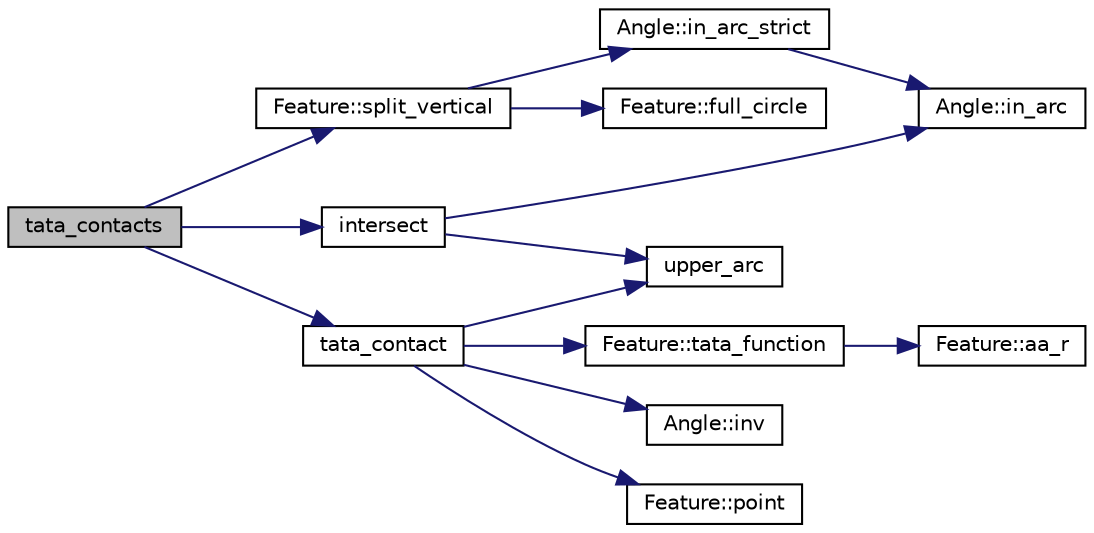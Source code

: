 digraph "tata_contacts"
{
 // LATEX_PDF_SIZE
  edge [fontname="Helvetica",fontsize="10",labelfontname="Helvetica",labelfontsize="10"];
  node [fontname="Helvetica",fontsize="10",shape=record];
  rankdir="LR";
  Node1 [label="tata_contacts",height=0.2,width=0.4,color="black", fillcolor="grey75", style="filled", fontcolor="black",tooltip=" "];
  Node1 -> Node2 [color="midnightblue",fontsize="10",style="solid",fontname="Helvetica"];
  Node2 [label="intersect",height=0.2,width=0.4,color="black", fillcolor="white", style="filled",URL="$d6/d39/cs_8_c.html#afbc4c4b40c807480c0b8bb955f2bb45d",tooltip=" "];
  Node2 -> Node3 [color="midnightblue",fontsize="10",style="solid",fontname="Helvetica"];
  Node3 [label="Angle::in_arc",height=0.2,width=0.4,color="black", fillcolor="white", style="filled",URL="$d2/d39/class_angle.html#a9bfaea5dfe9608a7588b0a061f989b6c",tooltip=" "];
  Node2 -> Node4 [color="midnightblue",fontsize="10",style="solid",fontname="Helvetica"];
  Node4 [label="upper_arc",height=0.2,width=0.4,color="black", fillcolor="white", style="filled",URL="$d6/d39/cs_8_c.html#a745867b601bc5e982807f9ceb86698e7",tooltip=" "];
  Node1 -> Node5 [color="midnightblue",fontsize="10",style="solid",fontname="Helvetica"];
  Node5 [label="Feature::split_vertical",height=0.2,width=0.4,color="black", fillcolor="white", style="filled",URL="$d7/d76/class_feature.html#a9dea9cdea2175cf59e93b53cb91f66c8",tooltip=" "];
  Node5 -> Node6 [color="midnightblue",fontsize="10",style="solid",fontname="Helvetica"];
  Node6 [label="Feature::full_circle",height=0.2,width=0.4,color="black", fillcolor="white", style="filled",URL="$d7/d76/class_feature.html#aa646edd96e2330b819223abe501dd9d0",tooltip=" "];
  Node5 -> Node7 [color="midnightblue",fontsize="10",style="solid",fontname="Helvetica"];
  Node7 [label="Angle::in_arc_strict",height=0.2,width=0.4,color="black", fillcolor="white", style="filled",URL="$d2/d39/class_angle.html#a8bce3b7938ba393573bdf40f98a8dd1e",tooltip=" "];
  Node7 -> Node3 [color="midnightblue",fontsize="10",style="solid",fontname="Helvetica"];
  Node1 -> Node8 [color="midnightblue",fontsize="10",style="solid",fontname="Helvetica"];
  Node8 [label="tata_contact",height=0.2,width=0.4,color="black", fillcolor="white", style="filled",URL="$d6/d39/cs_8_c.html#a09c4caa4b096a1c3aed5bb4ac5b45081",tooltip=" "];
  Node8 -> Node9 [color="midnightblue",fontsize="10",style="solid",fontname="Helvetica"];
  Node9 [label="Angle::inv",height=0.2,width=0.4,color="black", fillcolor="white", style="filled",URL="$d2/d39/class_angle.html#a89ceb8b5a8875a955f2b7b3f9397f5a1",tooltip=" "];
  Node8 -> Node10 [color="midnightblue",fontsize="10",style="solid",fontname="Helvetica"];
  Node10 [label="Feature::point",height=0.2,width=0.4,color="black", fillcolor="white", style="filled",URL="$d7/d76/class_feature.html#abcba67e3bc6674faa74c8095cb4dde8a",tooltip=" "];
  Node8 -> Node11 [color="midnightblue",fontsize="10",style="solid",fontname="Helvetica"];
  Node11 [label="Feature::tata_function",height=0.2,width=0.4,color="black", fillcolor="white", style="filled",URL="$d7/d76/class_feature.html#a0719c0fa28bcb194df10f37fc2815194",tooltip=" "];
  Node11 -> Node12 [color="midnightblue",fontsize="10",style="solid",fontname="Helvetica"];
  Node12 [label="Feature::aa_r",height=0.2,width=0.4,color="black", fillcolor="white", style="filled",URL="$d7/d76/class_feature.html#a83bb82ac301bec8550a7adaf49bd15f6",tooltip=" "];
  Node8 -> Node4 [color="midnightblue",fontsize="10",style="solid",fontname="Helvetica"];
}
